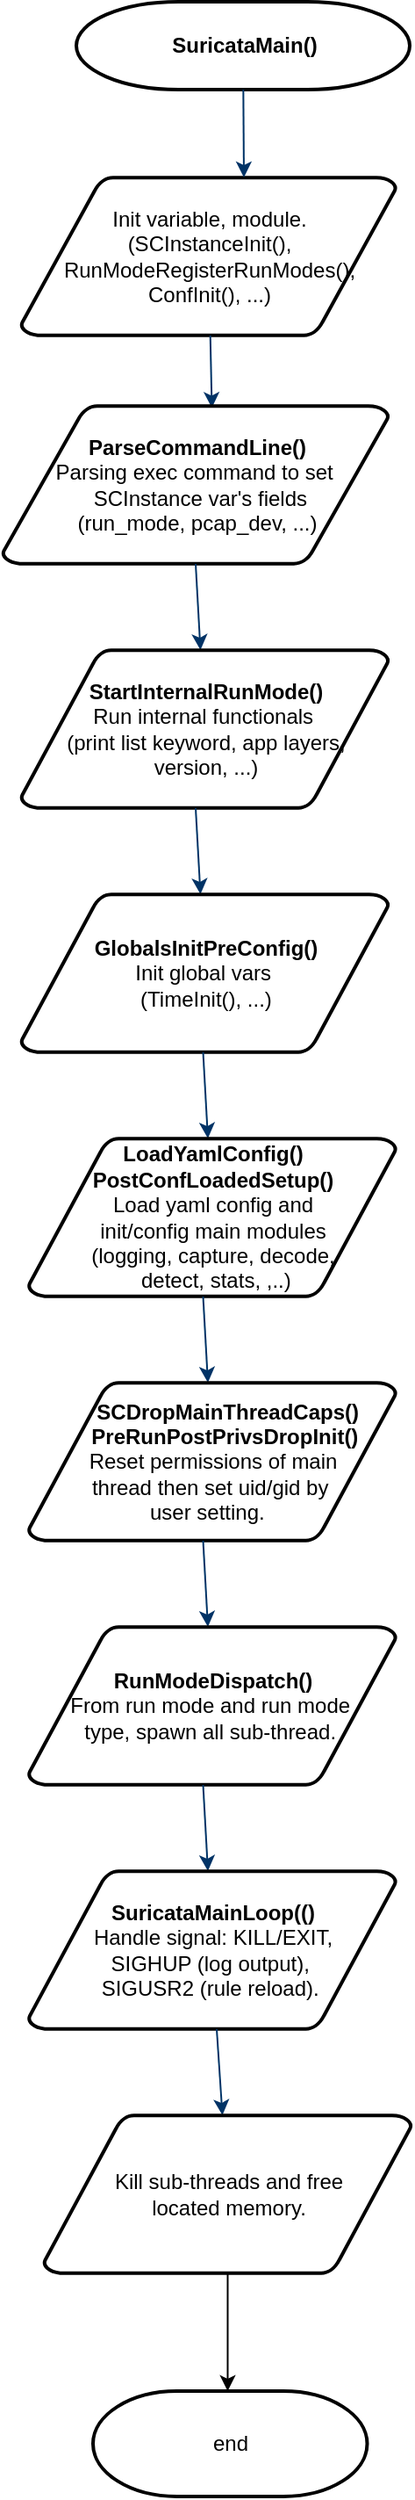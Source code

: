 <mxfile version="17.4.0" type="github">
  <diagram id="6a731a19-8d31-9384-78a2-239565b7b9f0" name="Page-1">
    <mxGraphModel dx="1442" dy="1366" grid="1" gridSize="10" guides="1" tooltips="1" connect="1" arrows="1" fold="1" page="1" pageScale="1" pageWidth="1169" pageHeight="827" background="none" math="0" shadow="0">
      <root>
        <mxCell id="0" />
        <mxCell id="1" parent="0" />
        <mxCell id="2" value="&lt;b&gt;SuricataMain()&lt;/b&gt;" style="shape=mxgraph.flowchart.terminator;strokeWidth=2;gradientColor=none;gradientDirection=north;fontStyle=0;html=1;" parent="1" vertex="1">
          <mxGeometry x="261.5" width="190" height="50" as="geometry" />
        </mxCell>
        <mxCell id="3" value="Init variable, module.&lt;br&gt;(SCInstanceInit(), &lt;br&gt;RunModeRegisterRunModes(),&lt;br&gt;ConfInit(), ...)" style="shape=mxgraph.flowchart.data;strokeWidth=2;gradientColor=none;gradientDirection=north;fontStyle=0;html=1;" parent="1" vertex="1">
          <mxGeometry x="230" y="100" width="213.75" height="90" as="geometry" />
        </mxCell>
        <mxCell id="7" style="fontStyle=1;strokeColor=#003366;strokeWidth=1;html=1;" parent="1" source="2" edge="1">
          <mxGeometry relative="1" as="geometry">
            <mxPoint x="357" y="100" as="targetPoint" />
          </mxGeometry>
        </mxCell>
        <mxCell id="8" style="fontStyle=1;strokeColor=#003366;strokeWidth=1;html=1;entryX=0.542;entryY=0.013;entryDx=0;entryDy=0;entryPerimeter=0;" parent="1" source="3" target="99E2ouz_DKc2y8DRvtOT-57" edge="1">
          <mxGeometry relative="1" as="geometry">
            <mxPoint x="330.37" y="250" as="targetPoint" />
          </mxGeometry>
        </mxCell>
        <mxCell id="40" value="end" style="shape=mxgraph.flowchart.terminator;strokeWidth=2;gradientColor=none;gradientDirection=north;fontStyle=0;html=1;" parent="1" vertex="1">
          <mxGeometry x="271" y="1360" width="156.25" height="60" as="geometry" />
        </mxCell>
        <mxCell id="99E2ouz_DKc2y8DRvtOT-57" value="&lt;b&gt;ParseCommandLine()&lt;br&gt;&lt;/b&gt;Parsing exec command to set&amp;nbsp;&lt;br&gt;&amp;nbsp;SCInstance var&#39;s fields&lt;br&gt;(run_mode, pcap_dev, ...)" style="shape=mxgraph.flowchart.data;strokeWidth=2;gradientColor=none;gradientDirection=north;fontStyle=0;html=1;" parent="1" vertex="1">
          <mxGeometry x="219.5" y="230" width="220" height="90" as="geometry" />
        </mxCell>
        <mxCell id="99E2ouz_DKc2y8DRvtOT-61" style="fontStyle=1;strokeColor=#003366;strokeWidth=1;html=1;exitX=0.5;exitY=1;exitDx=0;exitDy=0;exitPerimeter=0;" parent="1" source="99E2ouz_DKc2y8DRvtOT-57" target="99E2ouz_DKc2y8DRvtOT-62" edge="1">
          <mxGeometry relative="1" as="geometry">
            <mxPoint x="355" y="400" as="sourcePoint" />
            <mxPoint x="330.37" y="430" as="targetPoint" />
          </mxGeometry>
        </mxCell>
        <mxCell id="99E2ouz_DKc2y8DRvtOT-62" value="&lt;b&gt;StartInternalRunMode()&lt;/b&gt;&lt;br&gt;Run internal functionals&amp;nbsp;&lt;br&gt;(print list keyword, app layers,&lt;br&gt;version, ...)" style="shape=mxgraph.flowchart.data;strokeWidth=2;gradientColor=none;gradientDirection=north;fontStyle=0;html=1;" parent="1" vertex="1">
          <mxGeometry x="230" y="369" width="209.5" height="90" as="geometry" />
        </mxCell>
        <mxCell id="99E2ouz_DKc2y8DRvtOT-64" style="fontStyle=1;strokeColor=#003366;strokeWidth=1;html=1;exitX=0.5;exitY=1;exitDx=0;exitDy=0;exitPerimeter=0;" parent="1" target="99E2ouz_DKc2y8DRvtOT-65" edge="1">
          <mxGeometry relative="1" as="geometry">
            <mxPoint x="329.5" y="459" as="sourcePoint" />
            <mxPoint x="330.37" y="569" as="targetPoint" />
          </mxGeometry>
        </mxCell>
        <mxCell id="99E2ouz_DKc2y8DRvtOT-65" value="&lt;b&gt;GlobalsInitPreConfig()&lt;br&gt;&lt;/b&gt;Init global vars&amp;nbsp;&lt;br&gt;(TimeInit(),&amp;nbsp;...)" style="shape=mxgraph.flowchart.data;strokeWidth=2;gradientColor=none;gradientDirection=north;fontStyle=0;html=1;" parent="1" vertex="1">
          <mxGeometry x="230" y="508" width="209.5" height="90" as="geometry" />
        </mxCell>
        <mxCell id="99E2ouz_DKc2y8DRvtOT-66" style="fontStyle=1;strokeColor=#003366;strokeWidth=1;html=1;exitX=0.5;exitY=1;exitDx=0;exitDy=0;exitPerimeter=0;" parent="1" target="99E2ouz_DKc2y8DRvtOT-67" edge="1">
          <mxGeometry relative="1" as="geometry">
            <mxPoint x="333.75" y="598" as="sourcePoint" />
            <mxPoint x="334.62" y="708" as="targetPoint" />
          </mxGeometry>
        </mxCell>
        <mxCell id="99E2ouz_DKc2y8DRvtOT-67" value="&lt;b&gt;LoadYamlConfig()&lt;br&gt;&lt;/b&gt;&lt;b&gt;PostConfLoadedSetup()&lt;/b&gt;&lt;br&gt;Load yaml config and&lt;br&gt;init/config main modules&lt;br&gt;(logging, capture, decode,&lt;br&gt;&amp;nbsp;detect, stats, ,..)" style="shape=mxgraph.flowchart.data;strokeWidth=2;gradientColor=none;gradientDirection=north;fontStyle=0;html=1;" parent="1" vertex="1">
          <mxGeometry x="234.25" y="647" width="209.5" height="90" as="geometry" />
        </mxCell>
        <mxCell id="99E2ouz_DKc2y8DRvtOT-68" style="fontStyle=1;strokeColor=#003366;strokeWidth=1;html=1;exitX=0.5;exitY=1;exitDx=0;exitDy=0;exitPerimeter=0;" parent="1" target="99E2ouz_DKc2y8DRvtOT-69" edge="1">
          <mxGeometry relative="1" as="geometry">
            <mxPoint x="333.75" y="737" as="sourcePoint" />
            <mxPoint x="334.62" y="847" as="targetPoint" />
          </mxGeometry>
        </mxCell>
        <mxCell id="99E2ouz_DKc2y8DRvtOT-69" value="&lt;b&gt;&amp;nbsp; &amp;nbsp; &amp;nbsp;SCDropMainThreadCaps()&lt;br&gt;&amp;nbsp; &amp;nbsp; PreRunPostPrivsDropInit()&lt;/b&gt;&lt;br&gt;Reset permissions of main&lt;br&gt;thread then set uid/gid by&amp;nbsp;&lt;br&gt;user setting.&amp;nbsp;&amp;nbsp;" style="shape=mxgraph.flowchart.data;strokeWidth=2;gradientColor=none;gradientDirection=north;fontStyle=0;html=1;" parent="1" vertex="1">
          <mxGeometry x="234.25" y="786" width="209.5" height="90" as="geometry" />
        </mxCell>
        <mxCell id="99E2ouz_DKc2y8DRvtOT-70" style="fontStyle=1;strokeColor=#003366;strokeWidth=1;html=1;exitX=0.5;exitY=1;exitDx=0;exitDy=0;exitPerimeter=0;" parent="1" target="99E2ouz_DKc2y8DRvtOT-71" edge="1">
          <mxGeometry relative="1" as="geometry">
            <mxPoint x="333.75" y="876" as="sourcePoint" />
            <mxPoint x="334.62" y="986" as="targetPoint" />
          </mxGeometry>
        </mxCell>
        <mxCell id="99E2ouz_DKc2y8DRvtOT-71" value="&lt;b&gt;RunModeDispatch()&lt;br&gt;&lt;/b&gt;From run mode and run mode&amp;nbsp;&lt;br&gt;type, spawn all sub-thread.&amp;nbsp;" style="shape=mxgraph.flowchart.data;strokeWidth=2;gradientColor=none;gradientDirection=north;fontStyle=0;html=1;" parent="1" vertex="1">
          <mxGeometry x="234.25" y="925" width="209.5" height="90" as="geometry" />
        </mxCell>
        <mxCell id="99E2ouz_DKc2y8DRvtOT-72" style="fontStyle=1;strokeColor=#003366;strokeWidth=1;html=1;exitX=0.5;exitY=1;exitDx=0;exitDy=0;exitPerimeter=0;" parent="1" target="99E2ouz_DKc2y8DRvtOT-73" edge="1">
          <mxGeometry relative="1" as="geometry">
            <mxPoint x="333.75" y="1015" as="sourcePoint" />
            <mxPoint x="334.62" y="1125" as="targetPoint" />
          </mxGeometry>
        </mxCell>
        <mxCell id="99E2ouz_DKc2y8DRvtOT-73" value="&lt;b&gt;SuricataMainLoop(()&lt;/b&gt;&lt;br&gt;Handle signal: KILL/EXIT,&lt;br&gt;SIGHUP (log output),&amp;nbsp;&lt;br&gt;SIGUSR2 (rule reload).&amp;nbsp;" style="shape=mxgraph.flowchart.data;strokeWidth=2;gradientColor=none;gradientDirection=north;fontStyle=0;html=1;" parent="1" vertex="1">
          <mxGeometry x="234.25" y="1064" width="209.5" height="90" as="geometry" />
        </mxCell>
        <mxCell id="99E2ouz_DKc2y8DRvtOT-75" style="fontStyle=1;strokeColor=#003366;strokeWidth=1;html=1;exitX=0.5;exitY=1;exitDx=0;exitDy=0;exitPerimeter=0;" parent="1" target="99E2ouz_DKc2y8DRvtOT-76" edge="1">
          <mxGeometry relative="1" as="geometry">
            <mxPoint x="341.5" y="1154" as="sourcePoint" />
            <mxPoint x="342.37" y="1264" as="targetPoint" />
          </mxGeometry>
        </mxCell>
        <mxCell id="99E2ouz_DKc2y8DRvtOT-79" style="edgeStyle=orthogonalEdgeStyle;rounded=0;orthogonalLoop=1;jettySize=auto;html=1;" parent="1" source="99E2ouz_DKc2y8DRvtOT-76" edge="1">
          <mxGeometry relative="1" as="geometry">
            <mxPoint x="347.75" y="1360" as="targetPoint" />
          </mxGeometry>
        </mxCell>
        <mxCell id="99E2ouz_DKc2y8DRvtOT-76" value="Kill sub-threads and free &lt;br&gt;located memory." style="shape=mxgraph.flowchart.data;strokeWidth=2;gradientColor=none;gradientDirection=north;fontStyle=0;html=1;" parent="1" vertex="1">
          <mxGeometry x="243" y="1203" width="209.5" height="90" as="geometry" />
        </mxCell>
      </root>
    </mxGraphModel>
  </diagram>
</mxfile>
